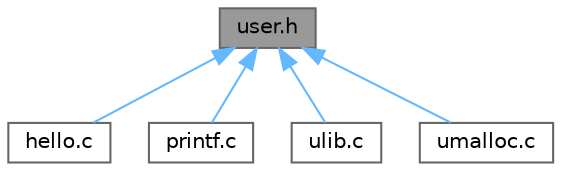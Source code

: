 digraph "user.h"
{
 // LATEX_PDF_SIZE
  bgcolor="transparent";
  edge [fontname=Helvetica,fontsize=10,labelfontname=Helvetica,labelfontsize=10];
  node [fontname=Helvetica,fontsize=10,shape=box,height=0.2,width=0.4];
  Node1 [id="Node000001",label="user.h",height=0.2,width=0.4,color="gray40", fillcolor="grey60", style="filled", fontcolor="black",tooltip=" "];
  Node1 -> Node2 [id="edge5_Node000001_Node000002",dir="back",color="steelblue1",style="solid",tooltip=" "];
  Node2 [id="Node000002",label="hello.c",height=0.2,width=0.4,color="grey40", fillcolor="white", style="filled",URL="$d1/d6a/hello_8c.html",tooltip=" "];
  Node1 -> Node3 [id="edge6_Node000001_Node000003",dir="back",color="steelblue1",style="solid",tooltip=" "];
  Node3 [id="Node000003",label="printf.c",height=0.2,width=0.4,color="grey40", fillcolor="white", style="filled",URL="$d1/d3d/printf_8c.html",tooltip=" "];
  Node1 -> Node4 [id="edge7_Node000001_Node000004",dir="back",color="steelblue1",style="solid",tooltip=" "];
  Node4 [id="Node000004",label="ulib.c",height=0.2,width=0.4,color="grey40", fillcolor="white", style="filled",URL="$db/d8a/ulib_8c.html",tooltip=" "];
  Node1 -> Node5 [id="edge8_Node000001_Node000005",dir="back",color="steelblue1",style="solid",tooltip=" "];
  Node5 [id="Node000005",label="umalloc.c",height=0.2,width=0.4,color="grey40", fillcolor="white", style="filled",URL="$df/d5d/umalloc_8c.html",tooltip=" "];
}
